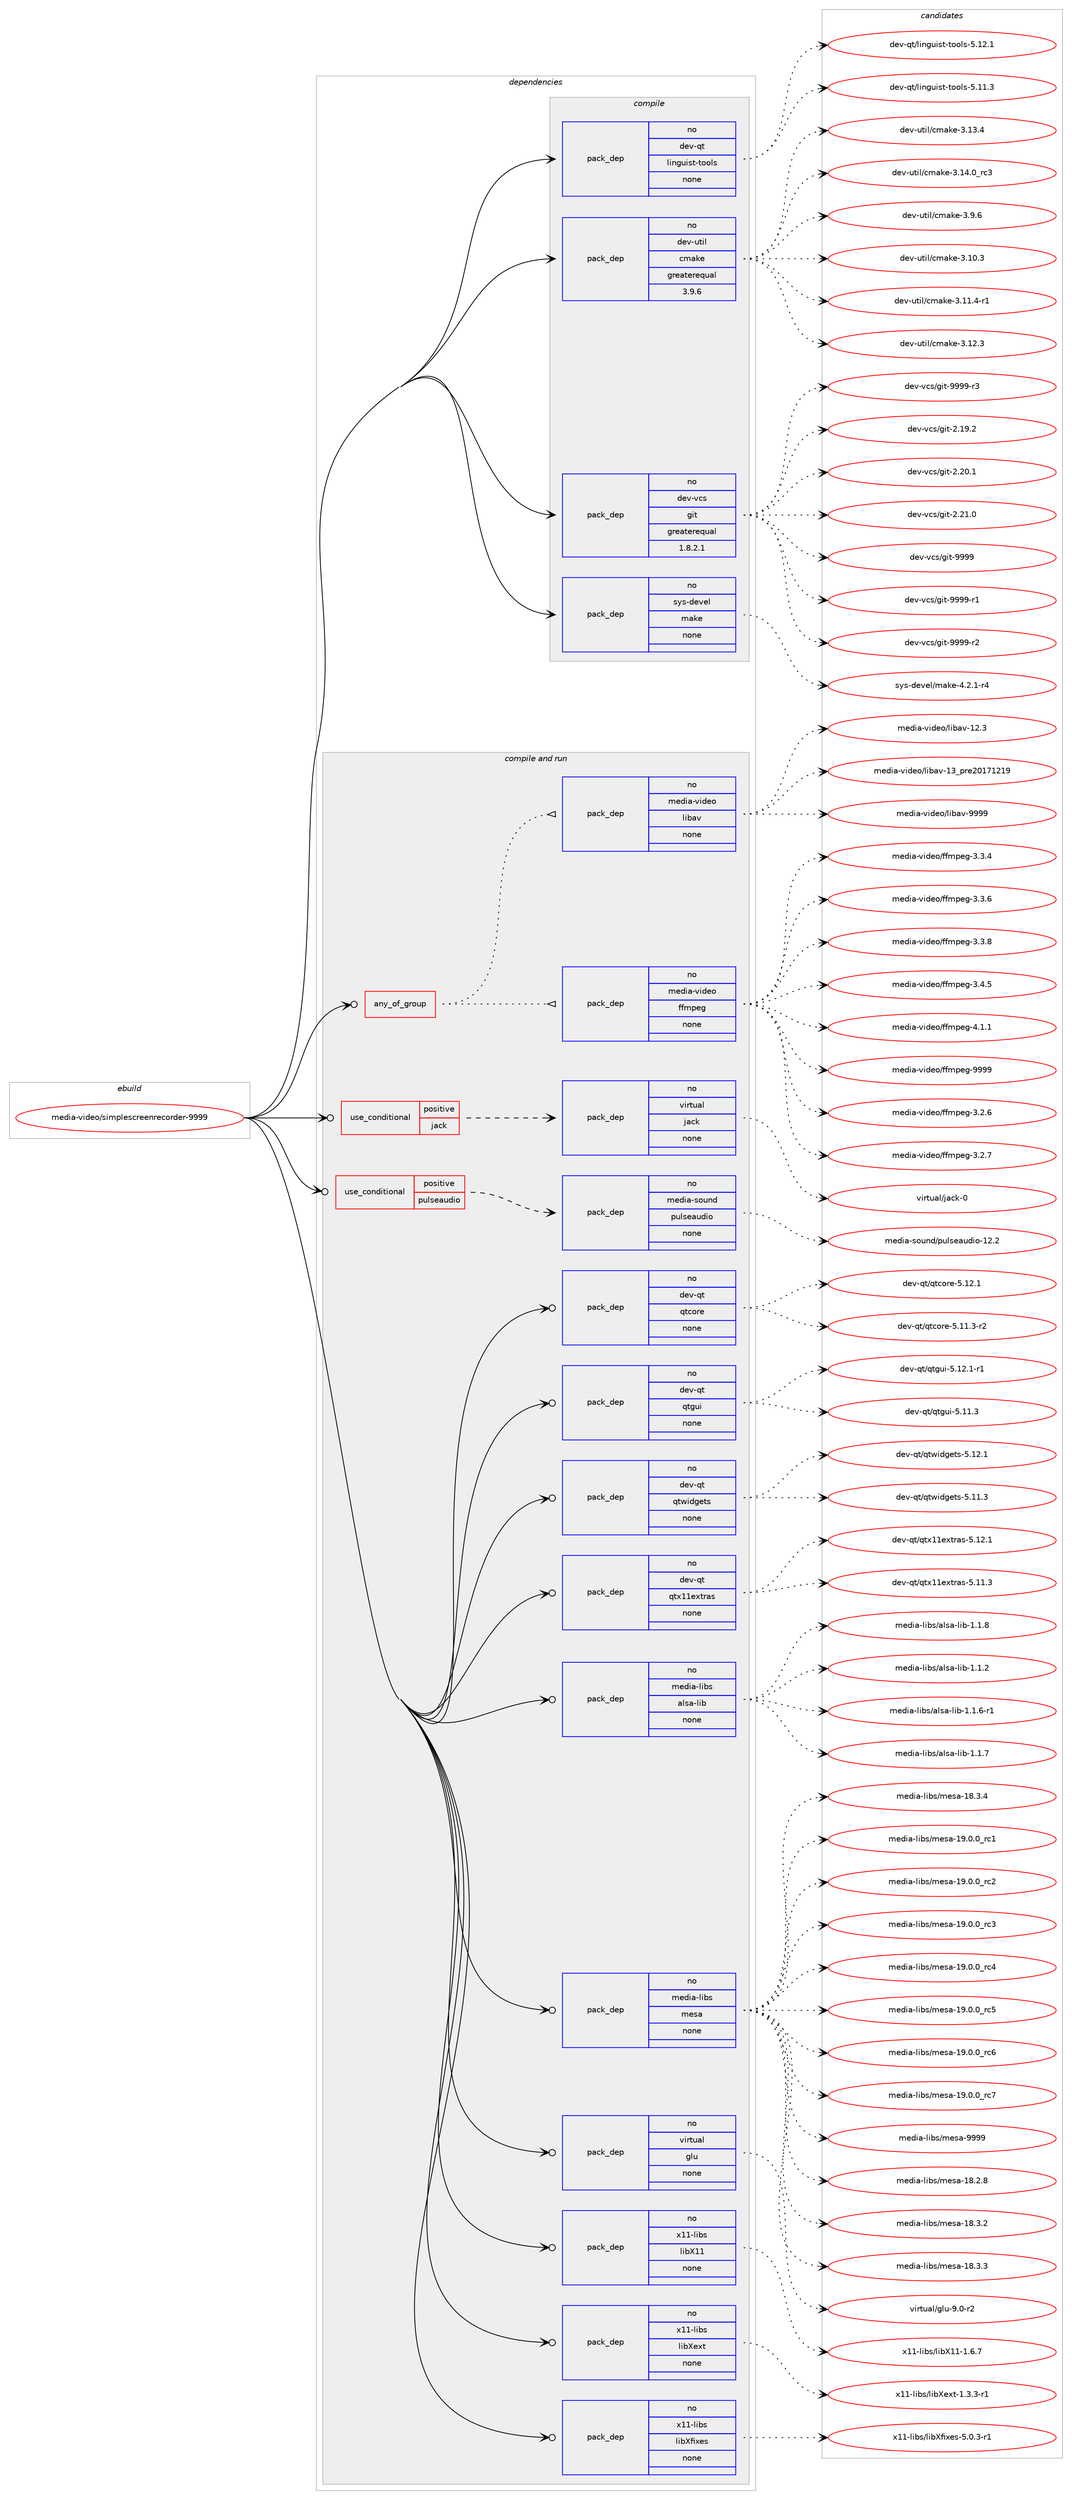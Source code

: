 digraph prolog {

# *************
# Graph options
# *************

newrank=true;
concentrate=true;
compound=true;
graph [rankdir=LR,fontname=Helvetica,fontsize=10,ranksep=1.5];#, ranksep=2.5, nodesep=0.2];
edge  [arrowhead=vee];
node  [fontname=Helvetica,fontsize=10];

# **********
# The ebuild
# **********

subgraph cluster_leftcol {
color=gray;
rank=same;
label=<<i>ebuild</i>>;
id [label="media-video/simplescreenrecorder-9999", color=red, width=4, href="../media-video/simplescreenrecorder-9999.svg"];
}

# ****************
# The dependencies
# ****************

subgraph cluster_midcol {
color=gray;
label=<<i>dependencies</i>>;
subgraph cluster_compile {
fillcolor="#eeeeee";
style=filled;
label=<<i>compile</i>>;
subgraph pack1172605 {
dependency1640080 [label=<<TABLE BORDER="0" CELLBORDER="1" CELLSPACING="0" CELLPADDING="4" WIDTH="220"><TR><TD ROWSPAN="6" CELLPADDING="30">pack_dep</TD></TR><TR><TD WIDTH="110">no</TD></TR><TR><TD>dev-qt</TD></TR><TR><TD>linguist-tools</TD></TR><TR><TD>none</TD></TR><TR><TD></TD></TR></TABLE>>, shape=none, color=blue];
}
id:e -> dependency1640080:w [weight=20,style="solid",arrowhead="vee"];
subgraph pack1172606 {
dependency1640081 [label=<<TABLE BORDER="0" CELLBORDER="1" CELLSPACING="0" CELLPADDING="4" WIDTH="220"><TR><TD ROWSPAN="6" CELLPADDING="30">pack_dep</TD></TR><TR><TD WIDTH="110">no</TD></TR><TR><TD>dev-util</TD></TR><TR><TD>cmake</TD></TR><TR><TD>greaterequal</TD></TR><TR><TD>3.9.6</TD></TR></TABLE>>, shape=none, color=blue];
}
id:e -> dependency1640081:w [weight=20,style="solid",arrowhead="vee"];
subgraph pack1172607 {
dependency1640082 [label=<<TABLE BORDER="0" CELLBORDER="1" CELLSPACING="0" CELLPADDING="4" WIDTH="220"><TR><TD ROWSPAN="6" CELLPADDING="30">pack_dep</TD></TR><TR><TD WIDTH="110">no</TD></TR><TR><TD>dev-vcs</TD></TR><TR><TD>git</TD></TR><TR><TD>greaterequal</TD></TR><TR><TD>1.8.2.1</TD></TR></TABLE>>, shape=none, color=blue];
}
id:e -> dependency1640082:w [weight=20,style="solid",arrowhead="vee"];
subgraph pack1172608 {
dependency1640083 [label=<<TABLE BORDER="0" CELLBORDER="1" CELLSPACING="0" CELLPADDING="4" WIDTH="220"><TR><TD ROWSPAN="6" CELLPADDING="30">pack_dep</TD></TR><TR><TD WIDTH="110">no</TD></TR><TR><TD>sys-devel</TD></TR><TR><TD>make</TD></TR><TR><TD>none</TD></TR><TR><TD></TD></TR></TABLE>>, shape=none, color=blue];
}
id:e -> dependency1640083:w [weight=20,style="solid",arrowhead="vee"];
}
subgraph cluster_compileandrun {
fillcolor="#eeeeee";
style=filled;
label=<<i>compile and run</i>>;
subgraph any25701 {
dependency1640084 [label=<<TABLE BORDER="0" CELLBORDER="1" CELLSPACING="0" CELLPADDING="4"><TR><TD CELLPADDING="10">any_of_group</TD></TR></TABLE>>, shape=none, color=red];subgraph pack1172609 {
dependency1640085 [label=<<TABLE BORDER="0" CELLBORDER="1" CELLSPACING="0" CELLPADDING="4" WIDTH="220"><TR><TD ROWSPAN="6" CELLPADDING="30">pack_dep</TD></TR><TR><TD WIDTH="110">no</TD></TR><TR><TD>media-video</TD></TR><TR><TD>ffmpeg</TD></TR><TR><TD>none</TD></TR><TR><TD></TD></TR></TABLE>>, shape=none, color=blue];
}
dependency1640084:e -> dependency1640085:w [weight=20,style="dotted",arrowhead="oinv"];
subgraph pack1172610 {
dependency1640086 [label=<<TABLE BORDER="0" CELLBORDER="1" CELLSPACING="0" CELLPADDING="4" WIDTH="220"><TR><TD ROWSPAN="6" CELLPADDING="30">pack_dep</TD></TR><TR><TD WIDTH="110">no</TD></TR><TR><TD>media-video</TD></TR><TR><TD>libav</TD></TR><TR><TD>none</TD></TR><TR><TD></TD></TR></TABLE>>, shape=none, color=blue];
}
dependency1640084:e -> dependency1640086:w [weight=20,style="dotted",arrowhead="oinv"];
}
id:e -> dependency1640084:w [weight=20,style="solid",arrowhead="odotvee"];
subgraph cond441003 {
dependency1640087 [label=<<TABLE BORDER="0" CELLBORDER="1" CELLSPACING="0" CELLPADDING="4"><TR><TD ROWSPAN="3" CELLPADDING="10">use_conditional</TD></TR><TR><TD>positive</TD></TR><TR><TD>jack</TD></TR></TABLE>>, shape=none, color=red];
subgraph pack1172611 {
dependency1640088 [label=<<TABLE BORDER="0" CELLBORDER="1" CELLSPACING="0" CELLPADDING="4" WIDTH="220"><TR><TD ROWSPAN="6" CELLPADDING="30">pack_dep</TD></TR><TR><TD WIDTH="110">no</TD></TR><TR><TD>virtual</TD></TR><TR><TD>jack</TD></TR><TR><TD>none</TD></TR><TR><TD></TD></TR></TABLE>>, shape=none, color=blue];
}
dependency1640087:e -> dependency1640088:w [weight=20,style="dashed",arrowhead="vee"];
}
id:e -> dependency1640087:w [weight=20,style="solid",arrowhead="odotvee"];
subgraph cond441004 {
dependency1640089 [label=<<TABLE BORDER="0" CELLBORDER="1" CELLSPACING="0" CELLPADDING="4"><TR><TD ROWSPAN="3" CELLPADDING="10">use_conditional</TD></TR><TR><TD>positive</TD></TR><TR><TD>pulseaudio</TD></TR></TABLE>>, shape=none, color=red];
subgraph pack1172612 {
dependency1640090 [label=<<TABLE BORDER="0" CELLBORDER="1" CELLSPACING="0" CELLPADDING="4" WIDTH="220"><TR><TD ROWSPAN="6" CELLPADDING="30">pack_dep</TD></TR><TR><TD WIDTH="110">no</TD></TR><TR><TD>media-sound</TD></TR><TR><TD>pulseaudio</TD></TR><TR><TD>none</TD></TR><TR><TD></TD></TR></TABLE>>, shape=none, color=blue];
}
dependency1640089:e -> dependency1640090:w [weight=20,style="dashed",arrowhead="vee"];
}
id:e -> dependency1640089:w [weight=20,style="solid",arrowhead="odotvee"];
subgraph pack1172613 {
dependency1640091 [label=<<TABLE BORDER="0" CELLBORDER="1" CELLSPACING="0" CELLPADDING="4" WIDTH="220"><TR><TD ROWSPAN="6" CELLPADDING="30">pack_dep</TD></TR><TR><TD WIDTH="110">no</TD></TR><TR><TD>dev-qt</TD></TR><TR><TD>qtcore</TD></TR><TR><TD>none</TD></TR><TR><TD></TD></TR></TABLE>>, shape=none, color=blue];
}
id:e -> dependency1640091:w [weight=20,style="solid",arrowhead="odotvee"];
subgraph pack1172614 {
dependency1640092 [label=<<TABLE BORDER="0" CELLBORDER="1" CELLSPACING="0" CELLPADDING="4" WIDTH="220"><TR><TD ROWSPAN="6" CELLPADDING="30">pack_dep</TD></TR><TR><TD WIDTH="110">no</TD></TR><TR><TD>dev-qt</TD></TR><TR><TD>qtgui</TD></TR><TR><TD>none</TD></TR><TR><TD></TD></TR></TABLE>>, shape=none, color=blue];
}
id:e -> dependency1640092:w [weight=20,style="solid",arrowhead="odotvee"];
subgraph pack1172615 {
dependency1640093 [label=<<TABLE BORDER="0" CELLBORDER="1" CELLSPACING="0" CELLPADDING="4" WIDTH="220"><TR><TD ROWSPAN="6" CELLPADDING="30">pack_dep</TD></TR><TR><TD WIDTH="110">no</TD></TR><TR><TD>dev-qt</TD></TR><TR><TD>qtwidgets</TD></TR><TR><TD>none</TD></TR><TR><TD></TD></TR></TABLE>>, shape=none, color=blue];
}
id:e -> dependency1640093:w [weight=20,style="solid",arrowhead="odotvee"];
subgraph pack1172616 {
dependency1640094 [label=<<TABLE BORDER="0" CELLBORDER="1" CELLSPACING="0" CELLPADDING="4" WIDTH="220"><TR><TD ROWSPAN="6" CELLPADDING="30">pack_dep</TD></TR><TR><TD WIDTH="110">no</TD></TR><TR><TD>dev-qt</TD></TR><TR><TD>qtx11extras</TD></TR><TR><TD>none</TD></TR><TR><TD></TD></TR></TABLE>>, shape=none, color=blue];
}
id:e -> dependency1640094:w [weight=20,style="solid",arrowhead="odotvee"];
subgraph pack1172617 {
dependency1640095 [label=<<TABLE BORDER="0" CELLBORDER="1" CELLSPACING="0" CELLPADDING="4" WIDTH="220"><TR><TD ROWSPAN="6" CELLPADDING="30">pack_dep</TD></TR><TR><TD WIDTH="110">no</TD></TR><TR><TD>media-libs</TD></TR><TR><TD>alsa-lib</TD></TR><TR><TD>none</TD></TR><TR><TD></TD></TR></TABLE>>, shape=none, color=blue];
}
id:e -> dependency1640095:w [weight=20,style="solid",arrowhead="odotvee"];
subgraph pack1172618 {
dependency1640096 [label=<<TABLE BORDER="0" CELLBORDER="1" CELLSPACING="0" CELLPADDING="4" WIDTH="220"><TR><TD ROWSPAN="6" CELLPADDING="30">pack_dep</TD></TR><TR><TD WIDTH="110">no</TD></TR><TR><TD>media-libs</TD></TR><TR><TD>mesa</TD></TR><TR><TD>none</TD></TR><TR><TD></TD></TR></TABLE>>, shape=none, color=blue];
}
id:e -> dependency1640096:w [weight=20,style="solid",arrowhead="odotvee"];
subgraph pack1172619 {
dependency1640097 [label=<<TABLE BORDER="0" CELLBORDER="1" CELLSPACING="0" CELLPADDING="4" WIDTH="220"><TR><TD ROWSPAN="6" CELLPADDING="30">pack_dep</TD></TR><TR><TD WIDTH="110">no</TD></TR><TR><TD>virtual</TD></TR><TR><TD>glu</TD></TR><TR><TD>none</TD></TR><TR><TD></TD></TR></TABLE>>, shape=none, color=blue];
}
id:e -> dependency1640097:w [weight=20,style="solid",arrowhead="odotvee"];
subgraph pack1172620 {
dependency1640098 [label=<<TABLE BORDER="0" CELLBORDER="1" CELLSPACING="0" CELLPADDING="4" WIDTH="220"><TR><TD ROWSPAN="6" CELLPADDING="30">pack_dep</TD></TR><TR><TD WIDTH="110">no</TD></TR><TR><TD>x11-libs</TD></TR><TR><TD>libX11</TD></TR><TR><TD>none</TD></TR><TR><TD></TD></TR></TABLE>>, shape=none, color=blue];
}
id:e -> dependency1640098:w [weight=20,style="solid",arrowhead="odotvee"];
subgraph pack1172621 {
dependency1640099 [label=<<TABLE BORDER="0" CELLBORDER="1" CELLSPACING="0" CELLPADDING="4" WIDTH="220"><TR><TD ROWSPAN="6" CELLPADDING="30">pack_dep</TD></TR><TR><TD WIDTH="110">no</TD></TR><TR><TD>x11-libs</TD></TR><TR><TD>libXext</TD></TR><TR><TD>none</TD></TR><TR><TD></TD></TR></TABLE>>, shape=none, color=blue];
}
id:e -> dependency1640099:w [weight=20,style="solid",arrowhead="odotvee"];
subgraph pack1172622 {
dependency1640100 [label=<<TABLE BORDER="0" CELLBORDER="1" CELLSPACING="0" CELLPADDING="4" WIDTH="220"><TR><TD ROWSPAN="6" CELLPADDING="30">pack_dep</TD></TR><TR><TD WIDTH="110">no</TD></TR><TR><TD>x11-libs</TD></TR><TR><TD>libXfixes</TD></TR><TR><TD>none</TD></TR><TR><TD></TD></TR></TABLE>>, shape=none, color=blue];
}
id:e -> dependency1640100:w [weight=20,style="solid",arrowhead="odotvee"];
}
subgraph cluster_run {
fillcolor="#eeeeee";
style=filled;
label=<<i>run</i>>;
}
}

# **************
# The candidates
# **************

subgraph cluster_choices {
rank=same;
color=gray;
label=<<i>candidates</i>>;

subgraph choice1172605 {
color=black;
nodesep=1;
choice10010111845113116471081051101031171051151164511611111110811545534649494651 [label="dev-qt/linguist-tools-5.11.3", color=red, width=4,href="../dev-qt/linguist-tools-5.11.3.svg"];
choice10010111845113116471081051101031171051151164511611111110811545534649504649 [label="dev-qt/linguist-tools-5.12.1", color=red, width=4,href="../dev-qt/linguist-tools-5.12.1.svg"];
dependency1640080:e -> choice10010111845113116471081051101031171051151164511611111110811545534649494651:w [style=dotted,weight="100"];
dependency1640080:e -> choice10010111845113116471081051101031171051151164511611111110811545534649504649:w [style=dotted,weight="100"];
}
subgraph choice1172606 {
color=black;
nodesep=1;
choice1001011184511711610510847991099710710145514649484651 [label="dev-util/cmake-3.10.3", color=red, width=4,href="../dev-util/cmake-3.10.3.svg"];
choice10010111845117116105108479910997107101455146494946524511449 [label="dev-util/cmake-3.11.4-r1", color=red, width=4,href="../dev-util/cmake-3.11.4-r1.svg"];
choice1001011184511711610510847991099710710145514649504651 [label="dev-util/cmake-3.12.3", color=red, width=4,href="../dev-util/cmake-3.12.3.svg"];
choice1001011184511711610510847991099710710145514649514652 [label="dev-util/cmake-3.13.4", color=red, width=4,href="../dev-util/cmake-3.13.4.svg"];
choice1001011184511711610510847991099710710145514649524648951149951 [label="dev-util/cmake-3.14.0_rc3", color=red, width=4,href="../dev-util/cmake-3.14.0_rc3.svg"];
choice10010111845117116105108479910997107101455146574654 [label="dev-util/cmake-3.9.6", color=red, width=4,href="../dev-util/cmake-3.9.6.svg"];
dependency1640081:e -> choice1001011184511711610510847991099710710145514649484651:w [style=dotted,weight="100"];
dependency1640081:e -> choice10010111845117116105108479910997107101455146494946524511449:w [style=dotted,weight="100"];
dependency1640081:e -> choice1001011184511711610510847991099710710145514649504651:w [style=dotted,weight="100"];
dependency1640081:e -> choice1001011184511711610510847991099710710145514649514652:w [style=dotted,weight="100"];
dependency1640081:e -> choice1001011184511711610510847991099710710145514649524648951149951:w [style=dotted,weight="100"];
dependency1640081:e -> choice10010111845117116105108479910997107101455146574654:w [style=dotted,weight="100"];
}
subgraph choice1172607 {
color=black;
nodesep=1;
choice10010111845118991154710310511645504649574650 [label="dev-vcs/git-2.19.2", color=red, width=4,href="../dev-vcs/git-2.19.2.svg"];
choice10010111845118991154710310511645504650484649 [label="dev-vcs/git-2.20.1", color=red, width=4,href="../dev-vcs/git-2.20.1.svg"];
choice10010111845118991154710310511645504650494648 [label="dev-vcs/git-2.21.0", color=red, width=4,href="../dev-vcs/git-2.21.0.svg"];
choice1001011184511899115471031051164557575757 [label="dev-vcs/git-9999", color=red, width=4,href="../dev-vcs/git-9999.svg"];
choice10010111845118991154710310511645575757574511449 [label="dev-vcs/git-9999-r1", color=red, width=4,href="../dev-vcs/git-9999-r1.svg"];
choice10010111845118991154710310511645575757574511450 [label="dev-vcs/git-9999-r2", color=red, width=4,href="../dev-vcs/git-9999-r2.svg"];
choice10010111845118991154710310511645575757574511451 [label="dev-vcs/git-9999-r3", color=red, width=4,href="../dev-vcs/git-9999-r3.svg"];
dependency1640082:e -> choice10010111845118991154710310511645504649574650:w [style=dotted,weight="100"];
dependency1640082:e -> choice10010111845118991154710310511645504650484649:w [style=dotted,weight="100"];
dependency1640082:e -> choice10010111845118991154710310511645504650494648:w [style=dotted,weight="100"];
dependency1640082:e -> choice1001011184511899115471031051164557575757:w [style=dotted,weight="100"];
dependency1640082:e -> choice10010111845118991154710310511645575757574511449:w [style=dotted,weight="100"];
dependency1640082:e -> choice10010111845118991154710310511645575757574511450:w [style=dotted,weight="100"];
dependency1640082:e -> choice10010111845118991154710310511645575757574511451:w [style=dotted,weight="100"];
}
subgraph choice1172608 {
color=black;
nodesep=1;
choice1151211154510010111810110847109971071014552465046494511452 [label="sys-devel/make-4.2.1-r4", color=red, width=4,href="../sys-devel/make-4.2.1-r4.svg"];
dependency1640083:e -> choice1151211154510010111810110847109971071014552465046494511452:w [style=dotted,weight="100"];
}
subgraph choice1172609 {
color=black;
nodesep=1;
choice109101100105974511810510010111147102102109112101103455146504654 [label="media-video/ffmpeg-3.2.6", color=red, width=4,href="../media-video/ffmpeg-3.2.6.svg"];
choice109101100105974511810510010111147102102109112101103455146504655 [label="media-video/ffmpeg-3.2.7", color=red, width=4,href="../media-video/ffmpeg-3.2.7.svg"];
choice109101100105974511810510010111147102102109112101103455146514652 [label="media-video/ffmpeg-3.3.4", color=red, width=4,href="../media-video/ffmpeg-3.3.4.svg"];
choice109101100105974511810510010111147102102109112101103455146514654 [label="media-video/ffmpeg-3.3.6", color=red, width=4,href="../media-video/ffmpeg-3.3.6.svg"];
choice109101100105974511810510010111147102102109112101103455146514656 [label="media-video/ffmpeg-3.3.8", color=red, width=4,href="../media-video/ffmpeg-3.3.8.svg"];
choice109101100105974511810510010111147102102109112101103455146524653 [label="media-video/ffmpeg-3.4.5", color=red, width=4,href="../media-video/ffmpeg-3.4.5.svg"];
choice109101100105974511810510010111147102102109112101103455246494649 [label="media-video/ffmpeg-4.1.1", color=red, width=4,href="../media-video/ffmpeg-4.1.1.svg"];
choice1091011001059745118105100101111471021021091121011034557575757 [label="media-video/ffmpeg-9999", color=red, width=4,href="../media-video/ffmpeg-9999.svg"];
dependency1640085:e -> choice109101100105974511810510010111147102102109112101103455146504654:w [style=dotted,weight="100"];
dependency1640085:e -> choice109101100105974511810510010111147102102109112101103455146504655:w [style=dotted,weight="100"];
dependency1640085:e -> choice109101100105974511810510010111147102102109112101103455146514652:w [style=dotted,weight="100"];
dependency1640085:e -> choice109101100105974511810510010111147102102109112101103455146514654:w [style=dotted,weight="100"];
dependency1640085:e -> choice109101100105974511810510010111147102102109112101103455146514656:w [style=dotted,weight="100"];
dependency1640085:e -> choice109101100105974511810510010111147102102109112101103455146524653:w [style=dotted,weight="100"];
dependency1640085:e -> choice109101100105974511810510010111147102102109112101103455246494649:w [style=dotted,weight="100"];
dependency1640085:e -> choice1091011001059745118105100101111471021021091121011034557575757:w [style=dotted,weight="100"];
}
subgraph choice1172610 {
color=black;
nodesep=1;
choice10910110010597451181051001011114710810598971184549504651 [label="media-video/libav-12.3", color=red, width=4,href="../media-video/libav-12.3.svg"];
choice1091011001059745118105100101111471081059897118454951951121141015048495549504957 [label="media-video/libav-13_pre20171219", color=red, width=4,href="../media-video/libav-13_pre20171219.svg"];
choice10910110010597451181051001011114710810598971184557575757 [label="media-video/libav-9999", color=red, width=4,href="../media-video/libav-9999.svg"];
dependency1640086:e -> choice10910110010597451181051001011114710810598971184549504651:w [style=dotted,weight="100"];
dependency1640086:e -> choice1091011001059745118105100101111471081059897118454951951121141015048495549504957:w [style=dotted,weight="100"];
dependency1640086:e -> choice10910110010597451181051001011114710810598971184557575757:w [style=dotted,weight="100"];
}
subgraph choice1172611 {
color=black;
nodesep=1;
choice118105114116117971084710697991074548 [label="virtual/jack-0", color=red, width=4,href="../virtual/jack-0.svg"];
dependency1640088:e -> choice118105114116117971084710697991074548:w [style=dotted,weight="100"];
}
subgraph choice1172612 {
color=black;
nodesep=1;
choice109101100105974511511111711010047112117108115101971171001051114549504650 [label="media-sound/pulseaudio-12.2", color=red, width=4,href="../media-sound/pulseaudio-12.2.svg"];
dependency1640090:e -> choice109101100105974511511111711010047112117108115101971171001051114549504650:w [style=dotted,weight="100"];
}
subgraph choice1172613 {
color=black;
nodesep=1;
choice100101118451131164711311699111114101455346494946514511450 [label="dev-qt/qtcore-5.11.3-r2", color=red, width=4,href="../dev-qt/qtcore-5.11.3-r2.svg"];
choice10010111845113116471131169911111410145534649504649 [label="dev-qt/qtcore-5.12.1", color=red, width=4,href="../dev-qt/qtcore-5.12.1.svg"];
dependency1640091:e -> choice100101118451131164711311699111114101455346494946514511450:w [style=dotted,weight="100"];
dependency1640091:e -> choice10010111845113116471131169911111410145534649504649:w [style=dotted,weight="100"];
}
subgraph choice1172614 {
color=black;
nodesep=1;
choice100101118451131164711311610311710545534649494651 [label="dev-qt/qtgui-5.11.3", color=red, width=4,href="../dev-qt/qtgui-5.11.3.svg"];
choice1001011184511311647113116103117105455346495046494511449 [label="dev-qt/qtgui-5.12.1-r1", color=red, width=4,href="../dev-qt/qtgui-5.12.1-r1.svg"];
dependency1640092:e -> choice100101118451131164711311610311710545534649494651:w [style=dotted,weight="100"];
dependency1640092:e -> choice1001011184511311647113116103117105455346495046494511449:w [style=dotted,weight="100"];
}
subgraph choice1172615 {
color=black;
nodesep=1;
choice100101118451131164711311611910510010310111611545534649494651 [label="dev-qt/qtwidgets-5.11.3", color=red, width=4,href="../dev-qt/qtwidgets-5.11.3.svg"];
choice100101118451131164711311611910510010310111611545534649504649 [label="dev-qt/qtwidgets-5.12.1", color=red, width=4,href="../dev-qt/qtwidgets-5.12.1.svg"];
dependency1640093:e -> choice100101118451131164711311611910510010310111611545534649494651:w [style=dotted,weight="100"];
dependency1640093:e -> choice100101118451131164711311611910510010310111611545534649504649:w [style=dotted,weight="100"];
}
subgraph choice1172616 {
color=black;
nodesep=1;
choice100101118451131164711311612049491011201161149711545534649494651 [label="dev-qt/qtx11extras-5.11.3", color=red, width=4,href="../dev-qt/qtx11extras-5.11.3.svg"];
choice100101118451131164711311612049491011201161149711545534649504649 [label="dev-qt/qtx11extras-5.12.1", color=red, width=4,href="../dev-qt/qtx11extras-5.12.1.svg"];
dependency1640094:e -> choice100101118451131164711311612049491011201161149711545534649494651:w [style=dotted,weight="100"];
dependency1640094:e -> choice100101118451131164711311612049491011201161149711545534649504649:w [style=dotted,weight="100"];
}
subgraph choice1172617 {
color=black;
nodesep=1;
choice1091011001059745108105981154797108115974510810598454946494650 [label="media-libs/alsa-lib-1.1.2", color=red, width=4,href="../media-libs/alsa-lib-1.1.2.svg"];
choice10910110010597451081059811547971081159745108105984549464946544511449 [label="media-libs/alsa-lib-1.1.6-r1", color=red, width=4,href="../media-libs/alsa-lib-1.1.6-r1.svg"];
choice1091011001059745108105981154797108115974510810598454946494655 [label="media-libs/alsa-lib-1.1.7", color=red, width=4,href="../media-libs/alsa-lib-1.1.7.svg"];
choice1091011001059745108105981154797108115974510810598454946494656 [label="media-libs/alsa-lib-1.1.8", color=red, width=4,href="../media-libs/alsa-lib-1.1.8.svg"];
dependency1640095:e -> choice1091011001059745108105981154797108115974510810598454946494650:w [style=dotted,weight="100"];
dependency1640095:e -> choice10910110010597451081059811547971081159745108105984549464946544511449:w [style=dotted,weight="100"];
dependency1640095:e -> choice1091011001059745108105981154797108115974510810598454946494655:w [style=dotted,weight="100"];
dependency1640095:e -> choice1091011001059745108105981154797108115974510810598454946494656:w [style=dotted,weight="100"];
}
subgraph choice1172618 {
color=black;
nodesep=1;
choice109101100105974510810598115471091011159745495646504656 [label="media-libs/mesa-18.2.8", color=red, width=4,href="../media-libs/mesa-18.2.8.svg"];
choice109101100105974510810598115471091011159745495646514650 [label="media-libs/mesa-18.3.2", color=red, width=4,href="../media-libs/mesa-18.3.2.svg"];
choice109101100105974510810598115471091011159745495646514651 [label="media-libs/mesa-18.3.3", color=red, width=4,href="../media-libs/mesa-18.3.3.svg"];
choice109101100105974510810598115471091011159745495646514652 [label="media-libs/mesa-18.3.4", color=red, width=4,href="../media-libs/mesa-18.3.4.svg"];
choice109101100105974510810598115471091011159745495746484648951149949 [label="media-libs/mesa-19.0.0_rc1", color=red, width=4,href="../media-libs/mesa-19.0.0_rc1.svg"];
choice109101100105974510810598115471091011159745495746484648951149950 [label="media-libs/mesa-19.0.0_rc2", color=red, width=4,href="../media-libs/mesa-19.0.0_rc2.svg"];
choice109101100105974510810598115471091011159745495746484648951149951 [label="media-libs/mesa-19.0.0_rc3", color=red, width=4,href="../media-libs/mesa-19.0.0_rc3.svg"];
choice109101100105974510810598115471091011159745495746484648951149952 [label="media-libs/mesa-19.0.0_rc4", color=red, width=4,href="../media-libs/mesa-19.0.0_rc4.svg"];
choice109101100105974510810598115471091011159745495746484648951149953 [label="media-libs/mesa-19.0.0_rc5", color=red, width=4,href="../media-libs/mesa-19.0.0_rc5.svg"];
choice109101100105974510810598115471091011159745495746484648951149954 [label="media-libs/mesa-19.0.0_rc6", color=red, width=4,href="../media-libs/mesa-19.0.0_rc6.svg"];
choice109101100105974510810598115471091011159745495746484648951149955 [label="media-libs/mesa-19.0.0_rc7", color=red, width=4,href="../media-libs/mesa-19.0.0_rc7.svg"];
choice10910110010597451081059811547109101115974557575757 [label="media-libs/mesa-9999", color=red, width=4,href="../media-libs/mesa-9999.svg"];
dependency1640096:e -> choice109101100105974510810598115471091011159745495646504656:w [style=dotted,weight="100"];
dependency1640096:e -> choice109101100105974510810598115471091011159745495646514650:w [style=dotted,weight="100"];
dependency1640096:e -> choice109101100105974510810598115471091011159745495646514651:w [style=dotted,weight="100"];
dependency1640096:e -> choice109101100105974510810598115471091011159745495646514652:w [style=dotted,weight="100"];
dependency1640096:e -> choice109101100105974510810598115471091011159745495746484648951149949:w [style=dotted,weight="100"];
dependency1640096:e -> choice109101100105974510810598115471091011159745495746484648951149950:w [style=dotted,weight="100"];
dependency1640096:e -> choice109101100105974510810598115471091011159745495746484648951149951:w [style=dotted,weight="100"];
dependency1640096:e -> choice109101100105974510810598115471091011159745495746484648951149952:w [style=dotted,weight="100"];
dependency1640096:e -> choice109101100105974510810598115471091011159745495746484648951149953:w [style=dotted,weight="100"];
dependency1640096:e -> choice109101100105974510810598115471091011159745495746484648951149954:w [style=dotted,weight="100"];
dependency1640096:e -> choice109101100105974510810598115471091011159745495746484648951149955:w [style=dotted,weight="100"];
dependency1640096:e -> choice10910110010597451081059811547109101115974557575757:w [style=dotted,weight="100"];
}
subgraph choice1172619 {
color=black;
nodesep=1;
choice1181051141161179710847103108117455746484511450 [label="virtual/glu-9.0-r2", color=red, width=4,href="../virtual/glu-9.0-r2.svg"];
dependency1640097:e -> choice1181051141161179710847103108117455746484511450:w [style=dotted,weight="100"];
}
subgraph choice1172620 {
color=black;
nodesep=1;
choice120494945108105981154710810598884949454946544655 [label="x11-libs/libX11-1.6.7", color=red, width=4,href="../x11-libs/libX11-1.6.7.svg"];
dependency1640098:e -> choice120494945108105981154710810598884949454946544655:w [style=dotted,weight="100"];
}
subgraph choice1172621 {
color=black;
nodesep=1;
choice120494945108105981154710810598881011201164549465146514511449 [label="x11-libs/libXext-1.3.3-r1", color=red, width=4,href="../x11-libs/libXext-1.3.3-r1.svg"];
dependency1640099:e -> choice120494945108105981154710810598881011201164549465146514511449:w [style=dotted,weight="100"];
}
subgraph choice1172622 {
color=black;
nodesep=1;
choice120494945108105981154710810598881021051201011154553464846514511449 [label="x11-libs/libXfixes-5.0.3-r1", color=red, width=4,href="../x11-libs/libXfixes-5.0.3-r1.svg"];
dependency1640100:e -> choice120494945108105981154710810598881021051201011154553464846514511449:w [style=dotted,weight="100"];
}
}

}
